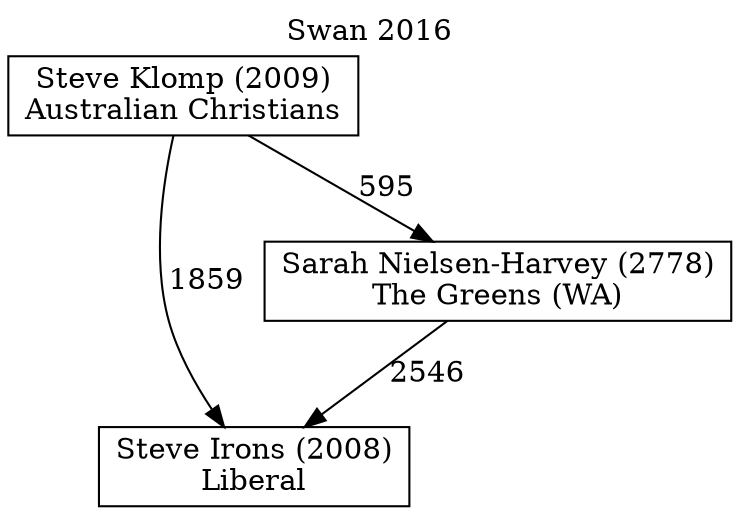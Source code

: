 // House preference flow
digraph "Steve Irons (2008)_Swan_2016" {
	graph [label="Swan 2016" labelloc=t mclimit=10]
	node [shape=box]
	"Steve Irons (2008)" [label="Steve Irons (2008)
Liberal"]
	"Sarah Nielsen-Harvey (2778)" [label="Sarah Nielsen-Harvey (2778)
The Greens (WA)"]
	"Steve Klomp (2009)" [label="Steve Klomp (2009)
Australian Christians"]
	"Sarah Nielsen-Harvey (2778)" -> "Steve Irons (2008)" [label=2546]
	"Steve Klomp (2009)" -> "Sarah Nielsen-Harvey (2778)" [label=595]
	"Steve Klomp (2009)" -> "Steve Irons (2008)" [label=1859]
}

